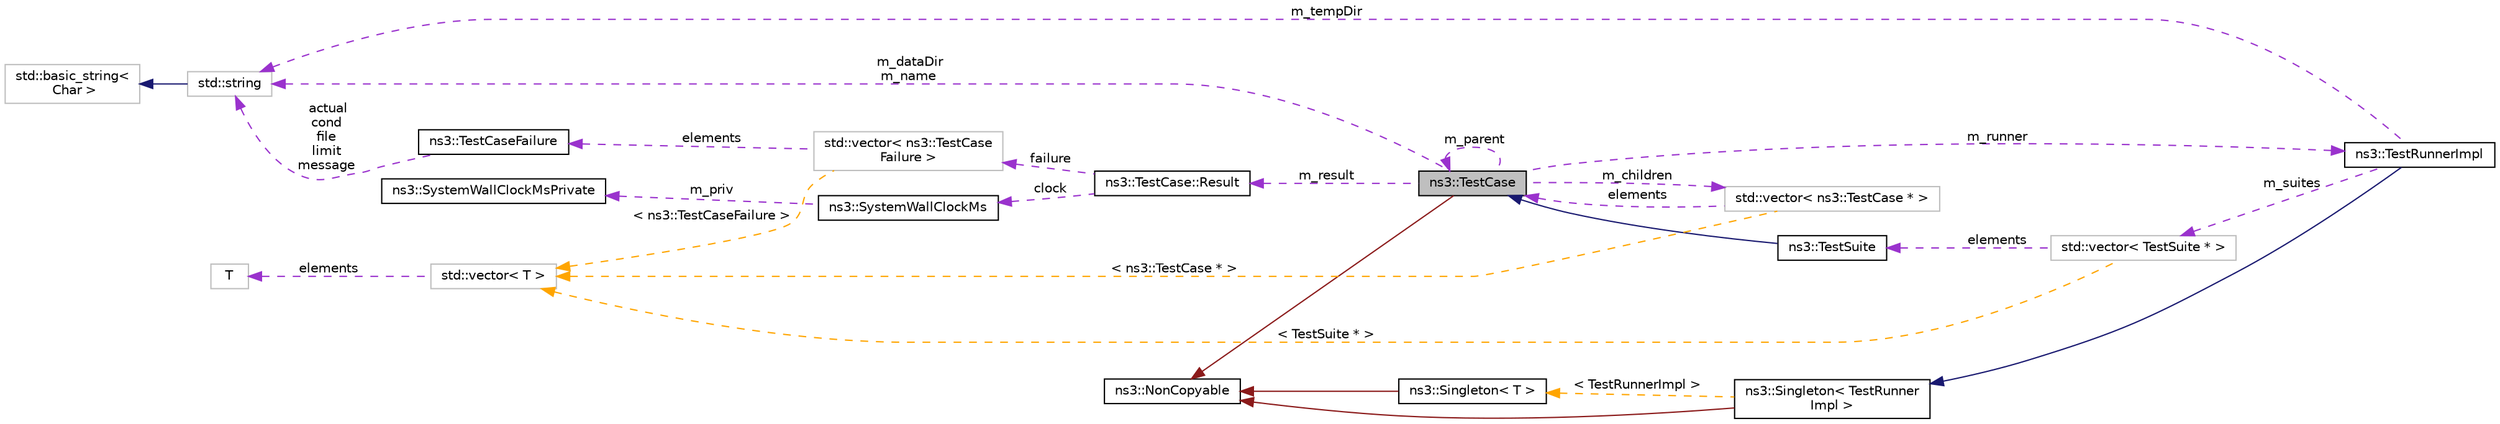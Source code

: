 digraph "ns3::TestCase"
{
 // LATEX_PDF_SIZE
  edge [fontname="Helvetica",fontsize="10",labelfontname="Helvetica",labelfontsize="10"];
  node [fontname="Helvetica",fontsize="10",shape=record];
  rankdir="LR";
  Node1 [label="ns3::TestCase",height=0.2,width=0.4,color="black", fillcolor="grey75", style="filled", fontcolor="black",tooltip="encapsulates test code"];
  Node2 -> Node1 [dir="back",color="firebrick4",fontsize="10",style="solid",fontname="Helvetica"];
  Node2 [label="ns3::NonCopyable",height=0.2,width=0.4,color="black", fillcolor="white", style="filled",URL="$classns3_1_1_non_copyable.html",tooltip="A base class for (non-Singleton) objects which shouldn't be copied."];
  Node3 -> Node1 [dir="back",color="darkorchid3",fontsize="10",style="dashed",label=" m_children" ,fontname="Helvetica"];
  Node3 [label="std::vector\< ns3::TestCase * \>",height=0.2,width=0.4,color="grey75", fillcolor="white", style="filled",tooltip=" "];
  Node1 -> Node3 [dir="back",color="darkorchid3",fontsize="10",style="dashed",label=" elements" ,fontname="Helvetica"];
  Node4 -> Node3 [dir="back",color="orange",fontsize="10",style="dashed",label=" \< ns3::TestCase * \>" ,fontname="Helvetica"];
  Node4 [label="std::vector\< T \>",height=0.2,width=0.4,color="grey75", fillcolor="white", style="filled",tooltip=" "];
  Node5 -> Node4 [dir="back",color="darkorchid3",fontsize="10",style="dashed",label=" elements" ,fontname="Helvetica"];
  Node5 [label="T",height=0.2,width=0.4,color="grey75", fillcolor="white", style="filled",tooltip=" "];
  Node6 -> Node1 [dir="back",color="darkorchid3",fontsize="10",style="dashed",label=" m_dataDir\nm_name" ,fontname="Helvetica"];
  Node6 [label="std::string",height=0.2,width=0.4,color="grey75", fillcolor="white", style="filled",tooltip=" "];
  Node7 -> Node6 [dir="back",color="midnightblue",fontsize="10",style="solid",fontname="Helvetica"];
  Node7 [label="std::basic_string\<\l Char \>",height=0.2,width=0.4,color="grey75", fillcolor="white", style="filled",tooltip=" "];
  Node8 -> Node1 [dir="back",color="darkorchid3",fontsize="10",style="dashed",label=" m_runner" ,fontname="Helvetica"];
  Node8 [label="ns3::TestRunnerImpl",height=0.2,width=0.4,color="black", fillcolor="white", style="filled",URL="$classns3_1_1_test_runner_impl.html",tooltip="Container for all tests."];
  Node9 -> Node8 [dir="back",color="midnightblue",fontsize="10",style="solid",fontname="Helvetica"];
  Node9 [label="ns3::Singleton\< TestRunner\lImpl \>",height=0.2,width=0.4,color="black", fillcolor="white", style="filled",URL="$classns3_1_1_singleton.html",tooltip=" "];
  Node2 -> Node9 [dir="back",color="firebrick4",fontsize="10",style="solid",fontname="Helvetica"];
  Node10 -> Node9 [dir="back",color="orange",fontsize="10",style="dashed",label=" \< TestRunnerImpl \>" ,fontname="Helvetica"];
  Node10 [label="ns3::Singleton\< T \>",height=0.2,width=0.4,color="black", fillcolor="white", style="filled",URL="$classns3_1_1_singleton.html",tooltip="A template singleton."];
  Node2 -> Node10 [dir="back",color="firebrick4",fontsize="10",style="solid",fontname="Helvetica"];
  Node11 -> Node8 [dir="back",color="darkorchid3",fontsize="10",style="dashed",label=" m_suites" ,fontname="Helvetica"];
  Node11 [label="std::vector\< TestSuite * \>",height=0.2,width=0.4,color="grey75", fillcolor="white", style="filled",tooltip=" "];
  Node12 -> Node11 [dir="back",color="darkorchid3",fontsize="10",style="dashed",label=" elements" ,fontname="Helvetica"];
  Node12 [label="ns3::TestSuite",height=0.2,width=0.4,color="black", fillcolor="white", style="filled",URL="$classns3_1_1_test_suite.html",tooltip="A suite of tests to run."];
  Node1 -> Node12 [dir="back",color="midnightblue",fontsize="10",style="solid",fontname="Helvetica"];
  Node4 -> Node11 [dir="back",color="orange",fontsize="10",style="dashed",label=" \< TestSuite * \>" ,fontname="Helvetica"];
  Node6 -> Node8 [dir="back",color="darkorchid3",fontsize="10",style="dashed",label=" m_tempDir" ,fontname="Helvetica"];
  Node1 -> Node1 [dir="back",color="darkorchid3",fontsize="10",style="dashed",label=" m_parent" ,fontname="Helvetica"];
  Node13 -> Node1 [dir="back",color="darkorchid3",fontsize="10",style="dashed",label=" m_result" ,fontname="Helvetica"];
  Node13 [label="ns3::TestCase::Result",height=0.2,width=0.4,color="black", fillcolor="white", style="filled",URL="$structns3_1_1_test_case_1_1_result.html",tooltip="Container for results from a TestCase."];
  Node14 -> Node13 [dir="back",color="darkorchid3",fontsize="10",style="dashed",label=" failure" ,fontname="Helvetica"];
  Node14 [label="std::vector\< ns3::TestCase\lFailure \>",height=0.2,width=0.4,color="grey75", fillcolor="white", style="filled",tooltip=" "];
  Node15 -> Node14 [dir="back",color="darkorchid3",fontsize="10",style="dashed",label=" elements" ,fontname="Helvetica"];
  Node15 [label="ns3::TestCaseFailure",height=0.2,width=0.4,color="black", fillcolor="white", style="filled",URL="$structns3_1_1_test_case_failure.html",tooltip="Container for details of a test failure."];
  Node6 -> Node15 [dir="back",color="darkorchid3",fontsize="10",style="dashed",label=" actual\ncond\nfile\nlimit\nmessage" ,fontname="Helvetica"];
  Node4 -> Node14 [dir="back",color="orange",fontsize="10",style="dashed",label=" \< ns3::TestCaseFailure \>" ,fontname="Helvetica"];
  Node16 -> Node13 [dir="back",color="darkorchid3",fontsize="10",style="dashed",label=" clock" ,fontname="Helvetica"];
  Node16 [label="ns3::SystemWallClockMs",height=0.2,width=0.4,color="black", fillcolor="white", style="filled",URL="$classns3_1_1_system_wall_clock_ms.html",tooltip="Measure elapsed wall clock time in milliseconds."];
  Node17 -> Node16 [dir="back",color="darkorchid3",fontsize="10",style="dashed",label=" m_priv" ,fontname="Helvetica"];
  Node17 [label="ns3::SystemWallClockMsPrivate",height=0.2,width=0.4,color="black", fillcolor="white", style="filled",URL="$classns3_1_1_system_wall_clock_ms_private.html",tooltip="System-dependent implementation for SystemWallClockMs."];
}
